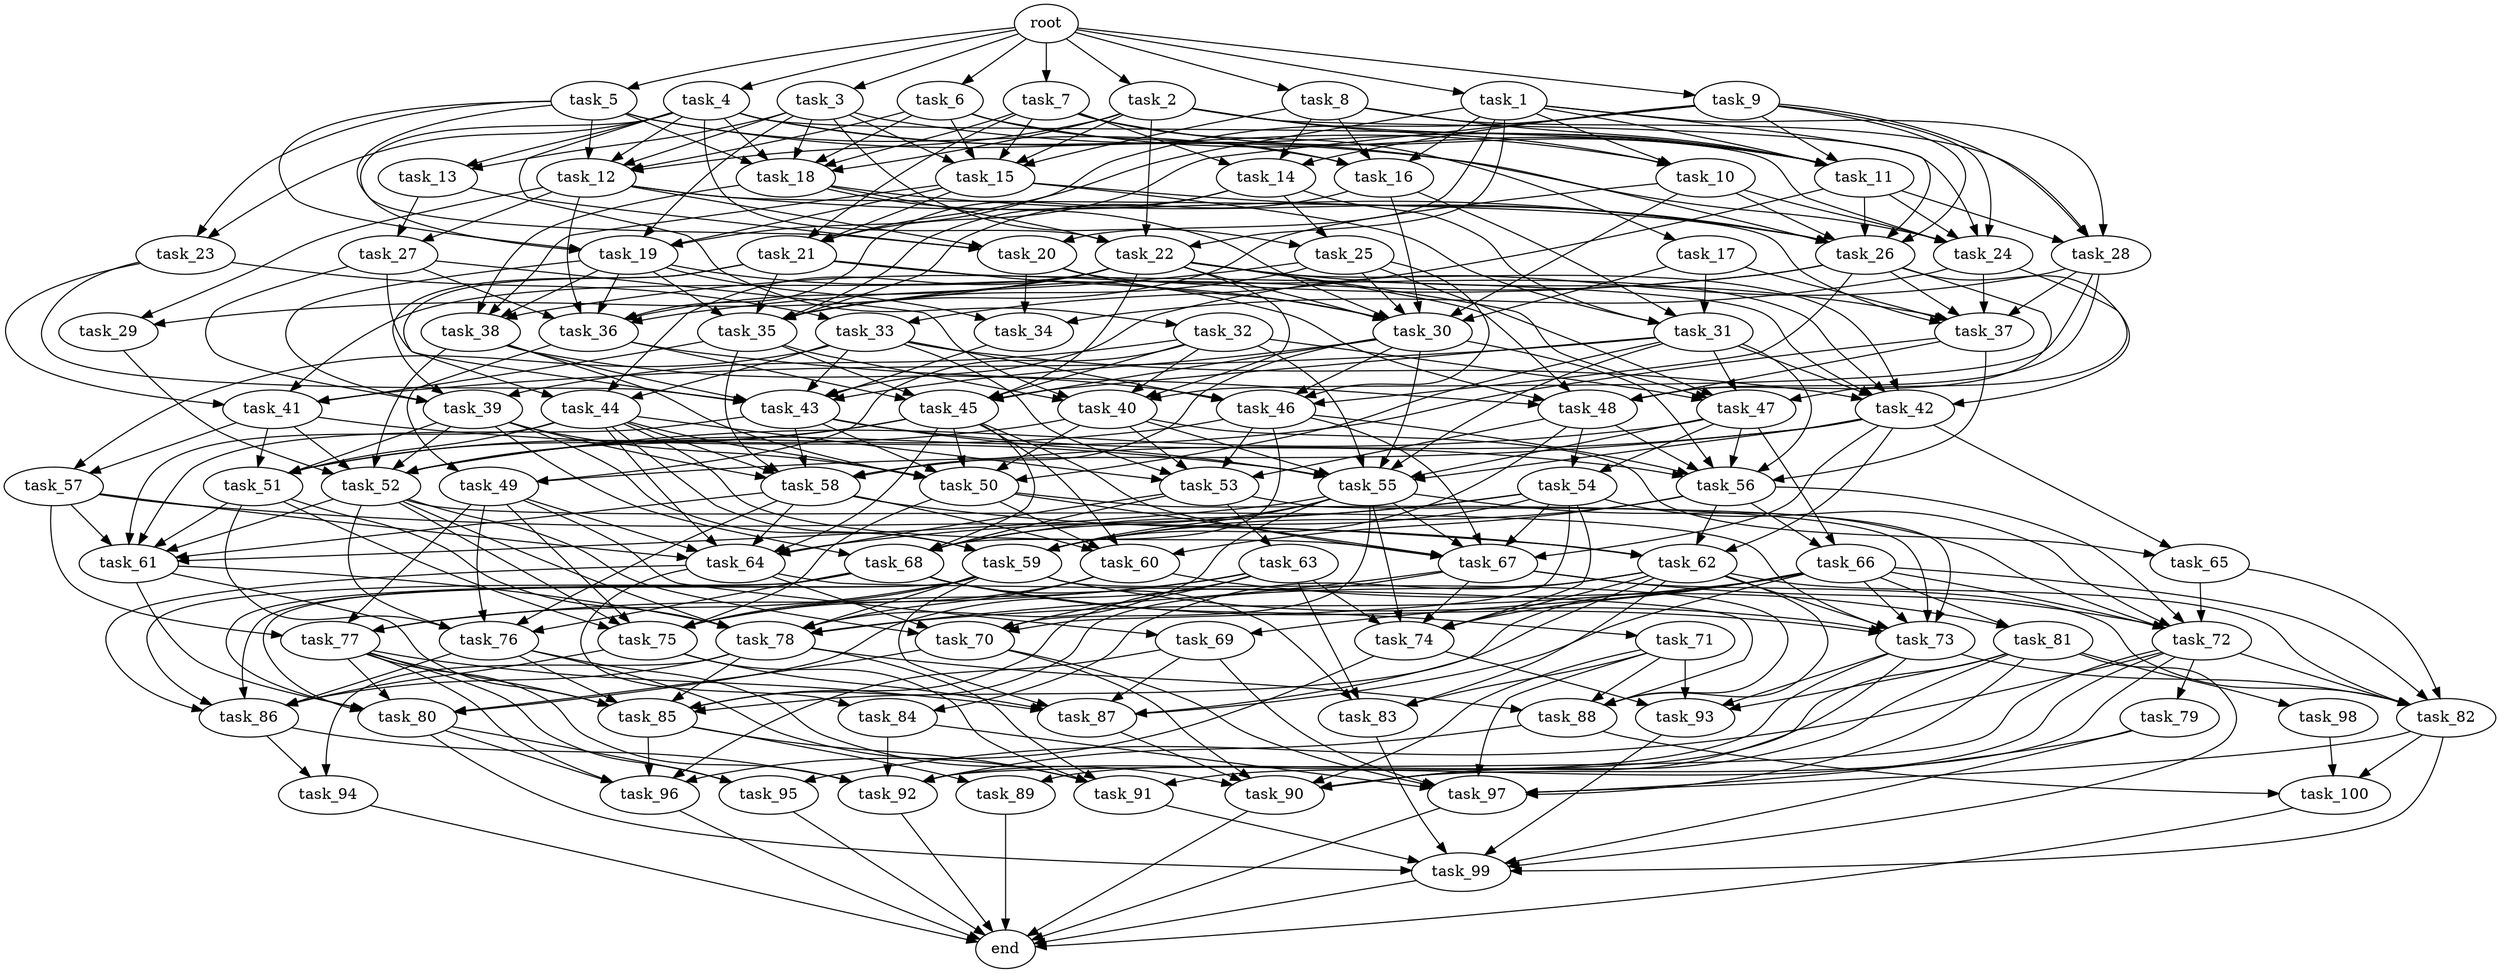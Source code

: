 digraph G {
  task_75 [size="4.333512e+11"];
  task_100 [size="5.907356e+11"];
  task_92 [size="8.617126e+11"];
  task_19 [size="5.898049e+11"];
  task_68 [size="2.219749e+11"];
  task_71 [size="3.686649e+11"];
  task_60 [size="3.795776e+11"];
  task_73 [size="4.338726e+11"];
  task_50 [size="1.327731e+11"];
  task_31 [size="7.871318e+11"];
  task_10 [size="5.524063e+11"];
  task_49 [size="4.041419e+11"];
  task_88 [size="6.906901e+10"];
  task_12 [size="8.408454e+11"];
  task_79 [size="4.134727e+10"];
  task_37 [size="9.365565e+11"];
  task_61 [size="6.238806e+11"];
  task_42 [size="3.711727e+11"];
  task_51 [size="6.298797e+10"];
  root [size="0.000000e+00"];
  task_56 [size="7.788846e+11"];
  task_95 [size="6.492274e+11"];
  task_22 [size="4.757312e+11"];
  task_32 [size="8.497973e+11"];
  task_25 [size="5.554850e+10"];
  task_99 [size="2.621902e+11"];
  task_96 [size="3.441425e+11"];
  task_36 [size="8.386088e+11"];
  task_16 [size="1.029581e+10"];
  task_33 [size="8.167436e+11"];
  task_27 [size="2.731785e+11"];
  task_89 [size="9.127181e+11"];
  end [size="0.000000e+00"];
  task_7 [size="9.097880e+11"];
  task_26 [size="5.676249e+11"];
  task_87 [size="2.686581e+11"];
  task_2 [size="2.566783e+11"];
  task_21 [size="5.752772e+11"];
  task_28 [size="1.683740e+11"];
  task_69 [size="5.258312e+11"];
  task_13 [size="6.219719e+11"];
  task_48 [size="8.880973e+10"];
  task_55 [size="6.760279e+11"];
  task_81 [size="3.568604e+11"];
  task_11 [size="9.460489e+11"];
  task_5 [size="8.249886e+11"];
  task_62 [size="4.813317e+11"];
  task_93 [size="2.723250e+11"];
  task_54 [size="5.715974e+11"];
  task_52 [size="7.167115e+11"];
  task_29 [size="3.306421e+11"];
  task_85 [size="7.881118e+10"];
  task_44 [size="3.630855e+11"];
  task_8 [size="3.805543e+11"];
  task_38 [size="8.826269e+11"];
  task_9 [size="6.682964e+11"];
  task_63 [size="6.027085e+11"];
  task_65 [size="3.155978e+11"];
  task_59 [size="8.815608e+10"];
  task_34 [size="6.568178e+11"];
  task_20 [size="1.636971e+11"];
  task_1 [size="7.003773e+11"];
  task_23 [size="8.064098e+11"];
  task_6 [size="2.937084e+11"];
  task_74 [size="3.050426e+11"];
  task_97 [size="6.507744e+11"];
  task_57 [size="2.673097e+10"];
  task_67 [size="2.924040e+11"];
  task_64 [size="2.254824e+11"];
  task_66 [size="7.240284e+11"];
  task_45 [size="3.003817e+10"];
  task_82 [size="7.252152e+11"];
  task_86 [size="5.219440e+11"];
  task_40 [size="5.596420e+11"];
  task_84 [size="1.188293e+10"];
  task_17 [size="5.763640e+11"];
  task_15 [size="2.810995e+11"];
  task_43 [size="5.626276e+11"];
  task_53 [size="2.283046e+11"];
  task_4 [size="1.106561e+11"];
  task_76 [size="9.069924e+11"];
  task_77 [size="5.297950e+11"];
  task_30 [size="9.292730e+11"];
  task_72 [size="6.263910e+11"];
  task_94 [size="2.292039e+11"];
  task_80 [size="9.842877e+11"];
  task_46 [size="9.722356e+11"];
  task_90 [size="9.883138e+11"];
  task_39 [size="8.534711e+11"];
  task_14 [size="3.565862e+11"];
  task_18 [size="6.512252e+11"];
  task_3 [size="5.344924e+10"];
  task_24 [size="1.819672e+10"];
  task_98 [size="2.488330e+11"];
  task_35 [size="5.069075e+11"];
  task_58 [size="6.123083e+11"];
  task_78 [size="5.785388e+11"];
  task_47 [size="3.516548e+11"];
  task_83 [size="1.716231e+11"];
  task_70 [size="4.304940e+11"];
  task_91 [size="1.739621e+11"];
  task_41 [size="3.409387e+11"];

  task_75 -> task_91 [size="3.479241e+07"];
  task_75 -> task_86 [size="8.699067e+07"];
  task_75 -> task_87 [size="4.477636e+07"];
  task_100 -> end [size="1.000000e-12"];
  task_92 -> end [size="1.000000e-12"];
  task_19 -> task_34 [size="2.189393e+08"];
  task_19 -> task_36 [size="1.397681e+08"];
  task_19 -> task_38 [size="2.206567e+08"];
  task_19 -> task_48 [size="1.480162e+07"];
  task_19 -> task_35 [size="7.241536e+07"];
  task_19 -> task_39 [size="2.133678e+08"];
  task_68 -> task_76 [size="1.813985e+08"];
  task_68 -> task_86 [size="8.699067e+07"];
  task_68 -> task_83 [size="4.290576e+07"];
  task_68 -> task_80 [size="1.640479e+08"];
  task_68 -> task_71 [size="3.686649e+08"];
  task_68 -> task_73 [size="6.198181e+07"];
  task_71 -> task_88 [size="1.381380e+07"];
  task_71 -> task_97 [size="9.296777e+07"];
  task_71 -> task_83 [size="4.290576e+07"];
  task_71 -> task_90 [size="1.411877e+08"];
  task_71 -> task_93 [size="6.808125e+07"];
  task_60 -> task_75 [size="6.190732e+07"];
  task_60 -> task_78 [size="7.231735e+07"];
  task_60 -> task_81 [size="1.784302e+08"];
  task_73 -> task_82 [size="1.208692e+08"];
  task_73 -> task_90 [size="1.411877e+08"];
  task_73 -> task_92 [size="1.436188e+08"];
  task_73 -> task_93 [size="6.808125e+07"];
  task_50 -> task_75 [size="6.190732e+07"];
  task_50 -> task_60 [size="9.489441e+07"];
  task_50 -> task_73 [size="6.198181e+07"];
  task_50 -> task_67 [size="4.177200e+07"];
  task_31 -> task_45 [size="5.006362e+06"];
  task_31 -> task_50 [size="1.896759e+07"];
  task_31 -> task_42 [size="6.186211e+07"];
  task_31 -> task_41 [size="8.523466e+07"];
  task_31 -> task_56 [size="1.112692e+08"];
  task_31 -> task_55 [size="8.450349e+07"];
  task_31 -> task_47 [size="7.033096e+07"];
  task_10 -> task_26 [size="7.095312e+07"];
  task_10 -> task_24 [size="3.032787e+06"];
  task_10 -> task_35 [size="7.241536e+07"];
  task_10 -> task_30 [size="1.161591e+08"];
  task_49 -> task_69 [size="2.629156e+08"];
  task_49 -> task_75 [size="6.190732e+07"];
  task_49 -> task_76 [size="1.813985e+08"];
  task_49 -> task_64 [size="3.221178e+07"];
  task_49 -> task_77 [size="1.324488e+08"];
  task_88 -> task_92 [size="1.436188e+08"];
  task_88 -> task_100 [size="1.969119e+08"];
  task_12 -> task_37 [size="1.560928e+08"];
  task_12 -> task_36 [size="1.397681e+08"];
  task_12 -> task_20 [size="4.092426e+07"];
  task_12 -> task_27 [size="1.365892e+08"];
  task_12 -> task_26 [size="7.095312e+07"];
  task_12 -> task_29 [size="1.653211e+08"];
  task_79 -> task_99 [size="3.745574e+07"];
  task_79 -> task_97 [size="9.296777e+07"];
  task_37 -> task_48 [size="1.480162e+07"];
  task_37 -> task_52 [size="8.958894e+07"];
  task_37 -> task_56 [size="1.112692e+08"];
  task_61 -> task_78 [size="7.231735e+07"];
  task_61 -> task_80 [size="1.640479e+08"];
  task_61 -> task_85 [size="1.125874e+07"];
  task_42 -> task_58 [size="1.020514e+08"];
  task_42 -> task_65 [size="1.577989e+08"];
  task_42 -> task_67 [size="4.177200e+07"];
  task_42 -> task_49 [size="1.347140e+08"];
  task_42 -> task_62 [size="1.203329e+08"];
  task_42 -> task_55 [size="8.450349e+07"];
  task_51 -> task_75 [size="6.190732e+07"];
  task_51 -> task_61 [size="8.912580e+07"];
  task_51 -> task_76 [size="1.813985e+08"];
  task_51 -> task_78 [size="7.231735e+07"];
  root -> task_4 [size="1.000000e-12"];
  root -> task_7 [size="1.000000e-12"];
  root -> task_9 [size="1.000000e-12"];
  root -> task_1 [size="1.000000e-12"];
  root -> task_5 [size="1.000000e-12"];
  root -> task_2 [size="1.000000e-12"];
  root -> task_3 [size="1.000000e-12"];
  root -> task_6 [size="1.000000e-12"];
  root -> task_8 [size="1.000000e-12"];
  task_56 -> task_66 [size="3.620142e+08"];
  task_56 -> task_72 [size="1.043985e+08"];
  task_56 -> task_60 [size="9.489441e+07"];
  task_56 -> task_59 [size="1.469268e+07"];
  task_56 -> task_62 [size="1.203329e+08"];
  task_95 -> end [size="1.000000e-12"];
  task_22 -> task_37 [size="1.560928e+08"];
  task_22 -> task_36 [size="1.397681e+08"];
  task_22 -> task_42 [size="6.186211e+07"];
  task_22 -> task_40 [size="1.119284e+08"];
  task_22 -> task_48 [size="1.480162e+07"];
  task_22 -> task_41 [size="8.523466e+07"];
  task_22 -> task_44 [size="1.210285e+08"];
  task_22 -> task_45 [size="5.006362e+06"];
  task_22 -> task_30 [size="1.161591e+08"];
  task_22 -> task_47 [size="7.033096e+07"];
  task_22 -> task_29 [size="1.653211e+08"];
  task_32 -> task_45 [size="5.006362e+06"];
  task_32 -> task_47 [size="7.033096e+07"];
  task_32 -> task_40 [size="1.119284e+08"];
  task_32 -> task_49 [size="1.347140e+08"];
  task_32 -> task_39 [size="2.133678e+08"];
  task_32 -> task_55 [size="8.450349e+07"];
  task_25 -> task_36 [size="1.397681e+08"];
  task_25 -> task_35 [size="7.241536e+07"];
  task_25 -> task_30 [size="1.161591e+08"];
  task_25 -> task_46 [size="1.944471e+08"];
  task_25 -> task_47 [size="7.033096e+07"];
  task_99 -> end [size="1.000000e-12"];
  task_96 -> end [size="1.000000e-12"];
  task_36 -> task_45 [size="5.006362e+06"];
  task_36 -> task_48 [size="1.480162e+07"];
  task_36 -> task_49 [size="1.347140e+08"];
  task_16 -> task_31 [size="1.967830e+08"];
  task_16 -> task_35 [size="7.241536e+07"];
  task_16 -> task_30 [size="1.161591e+08"];
  task_33 -> task_42 [size="6.186211e+07"];
  task_33 -> task_57 [size="1.336549e+07"];
  task_33 -> task_44 [size="1.210285e+08"];
  task_33 -> task_43 [size="8.037537e+07"];
  task_33 -> task_53 [size="4.566091e+07"];
  task_33 -> task_46 [size="1.944471e+08"];
  task_27 -> task_36 [size="1.397681e+08"];
  task_27 -> task_43 [size="8.037537e+07"];
  task_27 -> task_39 [size="2.133678e+08"];
  task_27 -> task_40 [size="1.119284e+08"];
  task_89 -> end [size="1.000000e-12"];
  task_7 -> task_14 [size="1.188621e+08"];
  task_7 -> task_11 [size="1.351498e+08"];
  task_7 -> task_17 [size="5.763640e+08"];
  task_7 -> task_21 [size="1.438193e+08"];
  task_7 -> task_15 [size="5.621989e+07"];
  task_7 -> task_18 [size="1.085375e+08"];
  task_26 -> task_37 [size="1.560928e+08"];
  task_26 -> task_42 [size="6.186211e+07"];
  task_26 -> task_38 [size="2.206567e+08"];
  task_26 -> task_48 [size="1.480162e+07"];
  task_26 -> task_35 [size="7.241536e+07"];
  task_26 -> task_46 [size="1.944471e+08"];
  task_87 -> task_90 [size="1.411877e+08"];
  task_2 -> task_12 [size="1.681691e+08"];
  task_2 -> task_11 [size="1.351498e+08"];
  task_2 -> task_22 [size="1.189328e+08"];
  task_2 -> task_10 [size="1.841354e+08"];
  task_2 -> task_24 [size="3.032787e+06"];
  task_2 -> task_15 [size="5.621989e+07"];
  task_2 -> task_18 [size="1.085375e+08"];
  task_21 -> task_44 [size="1.210285e+08"];
  task_21 -> task_42 [size="6.186211e+07"];
  task_21 -> task_30 [size="1.161591e+08"];
  task_21 -> task_39 [size="2.133678e+08"];
  task_21 -> task_35 [size="7.241536e+07"];
  task_28 -> task_37 [size="1.560928e+08"];
  task_28 -> task_48 [size="1.480162e+07"];
  task_28 -> task_43 [size="8.037537e+07"];
  task_28 -> task_40 [size="1.119284e+08"];
  task_69 -> task_87 [size="4.477636e+07"];
  task_69 -> task_96 [size="6.882850e+07"];
  task_69 -> task_97 [size="9.296777e+07"];
  task_13 -> task_27 [size="1.365892e+08"];
  task_13 -> task_32 [size="8.497973e+08"];
  task_48 -> task_54 [size="2.857987e+08"];
  task_48 -> task_53 [size="4.566091e+07"];
  task_48 -> task_56 [size="1.112692e+08"];
  task_48 -> task_59 [size="1.469268e+07"];
  task_55 -> task_78 [size="7.231735e+07"];
  task_55 -> task_61 [size="8.912580e+07"];
  task_55 -> task_67 [size="4.177200e+07"];
  task_55 -> task_72 [size="1.043985e+08"];
  task_55 -> task_70 [size="8.609880e+07"];
  task_55 -> task_74 [size="5.084043e+07"];
  task_55 -> task_59 [size="1.469268e+07"];
  task_55 -> task_68 [size="3.699582e+07"];
  task_81 -> task_98 [size="2.488330e+08"];
  task_81 -> task_93 [size="6.808125e+07"];
  task_81 -> task_99 [size="3.745574e+07"];
  task_81 -> task_97 [size="9.296777e+07"];
  task_81 -> task_89 [size="4.563591e+08"];
  task_81 -> task_90 [size="1.411877e+08"];
  task_11 -> task_24 [size="3.032787e+06"];
  task_11 -> task_28 [size="4.209349e+07"];
  task_11 -> task_26 [size="7.095312e+07"];
  task_11 -> task_33 [size="4.083718e+08"];
  task_5 -> task_16 [size="2.573952e+06"];
  task_5 -> task_20 [size="4.092426e+07"];
  task_5 -> task_19 [size="1.179610e+08"];
  task_5 -> task_23 [size="4.032049e+08"];
  task_5 -> task_18 [size="1.085375e+08"];
  task_5 -> task_24 [size="3.032787e+06"];
  task_5 -> task_12 [size="1.681691e+08"];
  task_62 -> task_82 [size="1.208692e+08"];
  task_62 -> task_83 [size="4.290576e+07"];
  task_62 -> task_85 [size="1.125874e+07"];
  task_62 -> task_87 [size="4.477636e+07"];
  task_62 -> task_84 [size="5.941463e+06"];
  task_62 -> task_88 [size="1.381380e+07"];
  task_62 -> task_74 [size="5.084043e+07"];
  task_62 -> task_73 [size="6.198181e+07"];
  task_93 -> task_99 [size="3.745574e+07"];
  task_54 -> task_68 [size="3.699582e+07"];
  task_54 -> task_74 [size="5.084043e+07"];
  task_54 -> task_72 [size="1.043985e+08"];
  task_54 -> task_70 [size="8.609880e+07"];
  task_54 -> task_67 [size="4.177200e+07"];
  task_54 -> task_59 [size="1.469268e+07"];
  task_54 -> task_64 [size="3.221178e+07"];
  task_52 -> task_75 [size="6.190732e+07"];
  task_52 -> task_61 [size="8.912580e+07"];
  task_52 -> task_78 [size="7.231735e+07"];
  task_52 -> task_70 [size="8.609880e+07"];
  task_52 -> task_76 [size="1.813985e+08"];
  task_52 -> task_73 [size="6.198181e+07"];
  task_29 -> task_52 [size="8.958894e+07"];
  task_85 -> task_91 [size="3.479241e+07"];
  task_85 -> task_89 [size="4.563591e+08"];
  task_85 -> task_96 [size="6.882850e+07"];
  task_44 -> task_50 [size="1.896759e+07"];
  task_44 -> task_61 [size="8.912580e+07"];
  task_44 -> task_58 [size="1.020514e+08"];
  task_44 -> task_51 [size="1.259759e+07"];
  task_44 -> task_67 [size="4.177200e+07"];
  task_44 -> task_53 [size="4.566091e+07"];
  task_44 -> task_59 [size="1.469268e+07"];
  task_44 -> task_64 [size="3.221178e+07"];
  task_8 -> task_28 [size="4.209349e+07"];
  task_8 -> task_16 [size="2.573952e+06"];
  task_8 -> task_14 [size="1.188621e+08"];
  task_8 -> task_15 [size="5.621989e+07"];
  task_8 -> task_11 [size="1.351498e+08"];
  task_38 -> task_50 [size="1.896759e+07"];
  task_38 -> task_43 [size="8.037537e+07"];
  task_38 -> task_52 [size="8.958894e+07"];
  task_38 -> task_46 [size="1.944471e+08"];
  task_9 -> task_26 [size="7.095312e+07"];
  task_9 -> task_11 [size="1.351498e+08"];
  task_9 -> task_21 [size="1.438193e+08"];
  task_9 -> task_24 [size="3.032787e+06"];
  task_9 -> task_28 [size="4.209349e+07"];
  task_9 -> task_14 [size="1.188621e+08"];
  task_9 -> task_19 [size="1.179610e+08"];
  task_63 -> task_75 [size="6.190732e+07"];
  task_63 -> task_77 [size="1.324488e+08"];
  task_63 -> task_83 [size="4.290576e+07"];
  task_63 -> task_80 [size="1.640479e+08"];
  task_63 -> task_70 [size="8.609880e+07"];
  task_63 -> task_74 [size="5.084043e+07"];
  task_65 -> task_72 [size="1.043985e+08"];
  task_65 -> task_82 [size="1.208692e+08"];
  task_59 -> task_75 [size="6.190732e+07"];
  task_59 -> task_77 [size="1.324488e+08"];
  task_59 -> task_86 [size="8.699067e+07"];
  task_59 -> task_78 [size="7.231735e+07"];
  task_59 -> task_87 [size="4.477636e+07"];
  task_59 -> task_80 [size="1.640479e+08"];
  task_59 -> task_88 [size="1.381380e+07"];
  task_59 -> task_73 [size="6.198181e+07"];
  task_34 -> task_43 [size="8.037537e+07"];
  task_20 -> task_34 [size="2.189393e+08"];
  task_20 -> task_42 [size="6.186211e+07"];
  task_20 -> task_30 [size="1.161591e+08"];
  task_1 -> task_16 [size="2.573952e+06"];
  task_1 -> task_26 [size="7.095312e+07"];
  task_1 -> task_11 [size="1.351498e+08"];
  task_1 -> task_21 [size="1.438193e+08"];
  task_1 -> task_10 [size="1.841354e+08"];
  task_1 -> task_22 [size="1.189328e+08"];
  task_1 -> task_28 [size="4.209349e+07"];
  task_1 -> task_20 [size="4.092426e+07"];
  task_23 -> task_41 [size="8.523466e+07"];
  task_23 -> task_43 [size="8.037537e+07"];
  task_23 -> task_33 [size="4.083718e+08"];
  task_6 -> task_12 [size="1.681691e+08"];
  task_6 -> task_15 [size="5.621989e+07"];
  task_6 -> task_16 [size="2.573952e+06"];
  task_6 -> task_11 [size="1.351498e+08"];
  task_6 -> task_18 [size="1.085375e+08"];
  task_74 -> task_96 [size="6.882850e+07"];
  task_74 -> task_93 [size="6.808125e+07"];
  task_97 -> end [size="1.000000e-12"];
  task_57 -> task_77 [size="1.324488e+08"];
  task_57 -> task_61 [size="8.912580e+07"];
  task_57 -> task_64 [size="3.221178e+07"];
  task_57 -> task_62 [size="1.203329e+08"];
  task_67 -> task_72 [size="1.043985e+08"];
  task_67 -> task_78 [size="7.231735e+07"];
  task_67 -> task_82 [size="1.208692e+08"];
  task_67 -> task_85 [size="1.125874e+07"];
  task_67 -> task_74 [size="5.084043e+07"];
  task_64 -> task_70 [size="8.609880e+07"];
  task_64 -> task_86 [size="8.699067e+07"];
  task_64 -> task_84 [size="5.941463e+06"];
  task_64 -> task_88 [size="1.381380e+07"];
  task_66 -> task_69 [size="2.629156e+08"];
  task_66 -> task_78 [size="7.231735e+07"];
  task_66 -> task_82 [size="1.208692e+08"];
  task_66 -> task_85 [size="1.125874e+07"];
  task_66 -> task_87 [size="4.477636e+07"];
  task_66 -> task_74 [size="5.084043e+07"];
  task_66 -> task_72 [size="1.043985e+08"];
  task_66 -> task_81 [size="1.784302e+08"];
  task_66 -> task_73 [size="6.198181e+07"];
  task_45 -> task_50 [size="1.896759e+07"];
  task_45 -> task_51 [size="1.259759e+07"];
  task_45 -> task_67 [size="4.177200e+07"];
  task_45 -> task_68 [size="3.699582e+07"];
  task_45 -> task_52 [size="8.958894e+07"];
  task_45 -> task_60 [size="9.489441e+07"];
  task_45 -> task_64 [size="3.221178e+07"];
  task_82 -> task_99 [size="3.745574e+07"];
  task_82 -> task_97 [size="9.296777e+07"];
  task_82 -> task_100 [size="1.969119e+08"];
  task_86 -> task_94 [size="1.146020e+08"];
  task_86 -> task_92 [size="1.436188e+08"];
  task_40 -> task_50 [size="1.896759e+07"];
  task_40 -> task_53 [size="4.566091e+07"];
  task_40 -> task_51 [size="1.259759e+07"];
  task_40 -> task_55 [size="8.450349e+07"];
  task_40 -> task_65 [size="1.577989e+08"];
  task_84 -> task_92 [size="1.436188e+08"];
  task_84 -> task_97 [size="9.296777e+07"];
  task_17 -> task_31 [size="1.967830e+08"];
  task_17 -> task_37 [size="1.560928e+08"];
  task_17 -> task_30 [size="1.161591e+08"];
  task_15 -> task_31 [size="1.967830e+08"];
  task_15 -> task_21 [size="1.438193e+08"];
  task_15 -> task_38 [size="2.206567e+08"];
  task_15 -> task_26 [size="7.095312e+07"];
  task_15 -> task_19 [size="1.179610e+08"];
  task_43 -> task_50 [size="1.896759e+07"];
  task_43 -> task_61 [size="8.912580e+07"];
  task_43 -> task_58 [size="1.020514e+08"];
  task_43 -> task_56 [size="1.112692e+08"];
  task_43 -> task_55 [size="8.450349e+07"];
  task_53 -> task_68 [size="3.699582e+07"];
  task_53 -> task_63 [size="6.027085e+08"];
  task_53 -> task_64 [size="3.221178e+07"];
  task_53 -> task_73 [size="6.198181e+07"];
  task_4 -> task_22 [size="1.189328e+08"];
  task_4 -> task_13 [size="3.109859e+08"];
  task_4 -> task_12 [size="1.681691e+08"];
  task_4 -> task_20 [size="4.092426e+07"];
  task_4 -> task_19 [size="1.179610e+08"];
  task_4 -> task_23 [size="4.032049e+08"];
  task_4 -> task_24 [size="3.032787e+06"];
  task_4 -> task_10 [size="1.841354e+08"];
  task_4 -> task_26 [size="7.095312e+07"];
  task_4 -> task_18 [size="1.085375e+08"];
  task_76 -> task_91 [size="3.479241e+07"];
  task_76 -> task_86 [size="8.699067e+07"];
  task_76 -> task_85 [size="1.125874e+07"];
  task_76 -> task_90 [size="1.411877e+08"];
  task_77 -> task_92 [size="1.436188e+08"];
  task_77 -> task_85 [size="1.125874e+07"];
  task_77 -> task_87 [size="4.477636e+07"];
  task_77 -> task_80 [size="1.640479e+08"];
  task_77 -> task_95 [size="2.164091e+08"];
  task_77 -> task_96 [size="6.882850e+07"];
  task_30 -> task_45 [size="5.006362e+06"];
  task_30 -> task_58 [size="1.020514e+08"];
  task_30 -> task_43 [size="8.037537e+07"];
  task_30 -> task_56 [size="1.112692e+08"];
  task_30 -> task_55 [size="8.450349e+07"];
  task_30 -> task_46 [size="1.944471e+08"];
  task_72 -> task_82 [size="1.208692e+08"];
  task_72 -> task_92 [size="1.436188e+08"];
  task_72 -> task_79 [size="4.134727e+07"];
  task_72 -> task_91 [size="3.479241e+07"];
  task_72 -> task_95 [size="2.164091e+08"];
  task_72 -> task_90 [size="1.411877e+08"];
  task_94 -> end [size="1.000000e-12"];
  task_80 -> task_99 [size="3.745574e+07"];
  task_80 -> task_95 [size="2.164091e+08"];
  task_80 -> task_96 [size="6.882850e+07"];
  task_46 -> task_68 [size="3.699582e+07"];
  task_46 -> task_52 [size="8.958894e+07"];
  task_46 -> task_53 [size="4.566091e+07"];
  task_46 -> task_56 [size="1.112692e+08"];
  task_46 -> task_67 [size="4.177200e+07"];
  task_90 -> end [size="1.000000e-12"];
  task_39 -> task_50 [size="1.896759e+07"];
  task_39 -> task_58 [size="1.020514e+08"];
  task_39 -> task_51 [size="1.259759e+07"];
  task_39 -> task_68 [size="3.699582e+07"];
  task_39 -> task_52 [size="8.958894e+07"];
  task_39 -> task_59 [size="1.469268e+07"];
  task_14 -> task_31 [size="1.967830e+08"];
  task_14 -> task_25 [size="2.777425e+07"];
  task_14 -> task_35 [size="7.241536e+07"];
  task_14 -> task_36 [size="1.397681e+08"];
  task_18 -> task_26 [size="7.095312e+07"];
  task_18 -> task_22 [size="1.189328e+08"];
  task_18 -> task_38 [size="2.206567e+08"];
  task_18 -> task_30 [size="1.161591e+08"];
  task_3 -> task_13 [size="3.109859e+08"];
  task_3 -> task_11 [size="1.351498e+08"];
  task_3 -> task_18 [size="1.085375e+08"];
  task_3 -> task_25 [size="2.777425e+07"];
  task_3 -> task_15 [size="5.621989e+07"];
  task_3 -> task_12 [size="1.681691e+08"];
  task_3 -> task_19 [size="1.179610e+08"];
  task_24 -> task_34 [size="2.189393e+08"];
  task_24 -> task_37 [size="1.560928e+08"];
  task_24 -> task_47 [size="7.033096e+07"];
  task_98 -> task_100 [size="1.969119e+08"];
  task_35 -> task_45 [size="5.006362e+06"];
  task_35 -> task_41 [size="8.523466e+07"];
  task_35 -> task_58 [size="1.020514e+08"];
  task_35 -> task_40 [size="1.119284e+08"];
  task_58 -> task_76 [size="1.813985e+08"];
  task_58 -> task_61 [size="8.912580e+07"];
  task_58 -> task_60 [size="9.489441e+07"];
  task_58 -> task_64 [size="3.221178e+07"];
  task_58 -> task_62 [size="1.203329e+08"];
  task_78 -> task_91 [size="3.479241e+07"];
  task_78 -> task_88 [size="1.381380e+07"];
  task_78 -> task_86 [size="8.699067e+07"];
  task_78 -> task_85 [size="1.125874e+07"];
  task_78 -> task_94 [size="1.146020e+08"];
  task_47 -> task_66 [size="3.620142e+08"];
  task_47 -> task_54 [size="2.857987e+08"];
  task_47 -> task_52 [size="8.958894e+07"];
  task_47 -> task_56 [size="1.112692e+08"];
  task_47 -> task_55 [size="8.450349e+07"];
  task_83 -> task_99 [size="3.745574e+07"];
  task_70 -> task_80 [size="1.640479e+08"];
  task_70 -> task_90 [size="1.411877e+08"];
  task_70 -> task_97 [size="9.296777e+07"];
  task_91 -> task_99 [size="3.745574e+07"];
  task_41 -> task_52 [size="8.958894e+07"];
  task_41 -> task_57 [size="1.336549e+07"];
  task_41 -> task_51 [size="1.259759e+07"];
  task_41 -> task_55 [size="8.450349e+07"];
}
